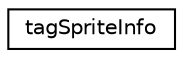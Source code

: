 digraph "Graphical Class Hierarchy"
{
 // LATEX_PDF_SIZE
  edge [fontname="Helvetica",fontsize="10",labelfontname="Helvetica",labelfontsize="10"];
  node [fontname="Helvetica",fontsize="10",shape=record];
  rankdir="LR";
  Node0 [label="tagSpriteInfo",height=0.2,width=0.4,color="black", fillcolor="white", style="filled",URL="$structtag_sprite_info.html",tooltip=" "];
}
